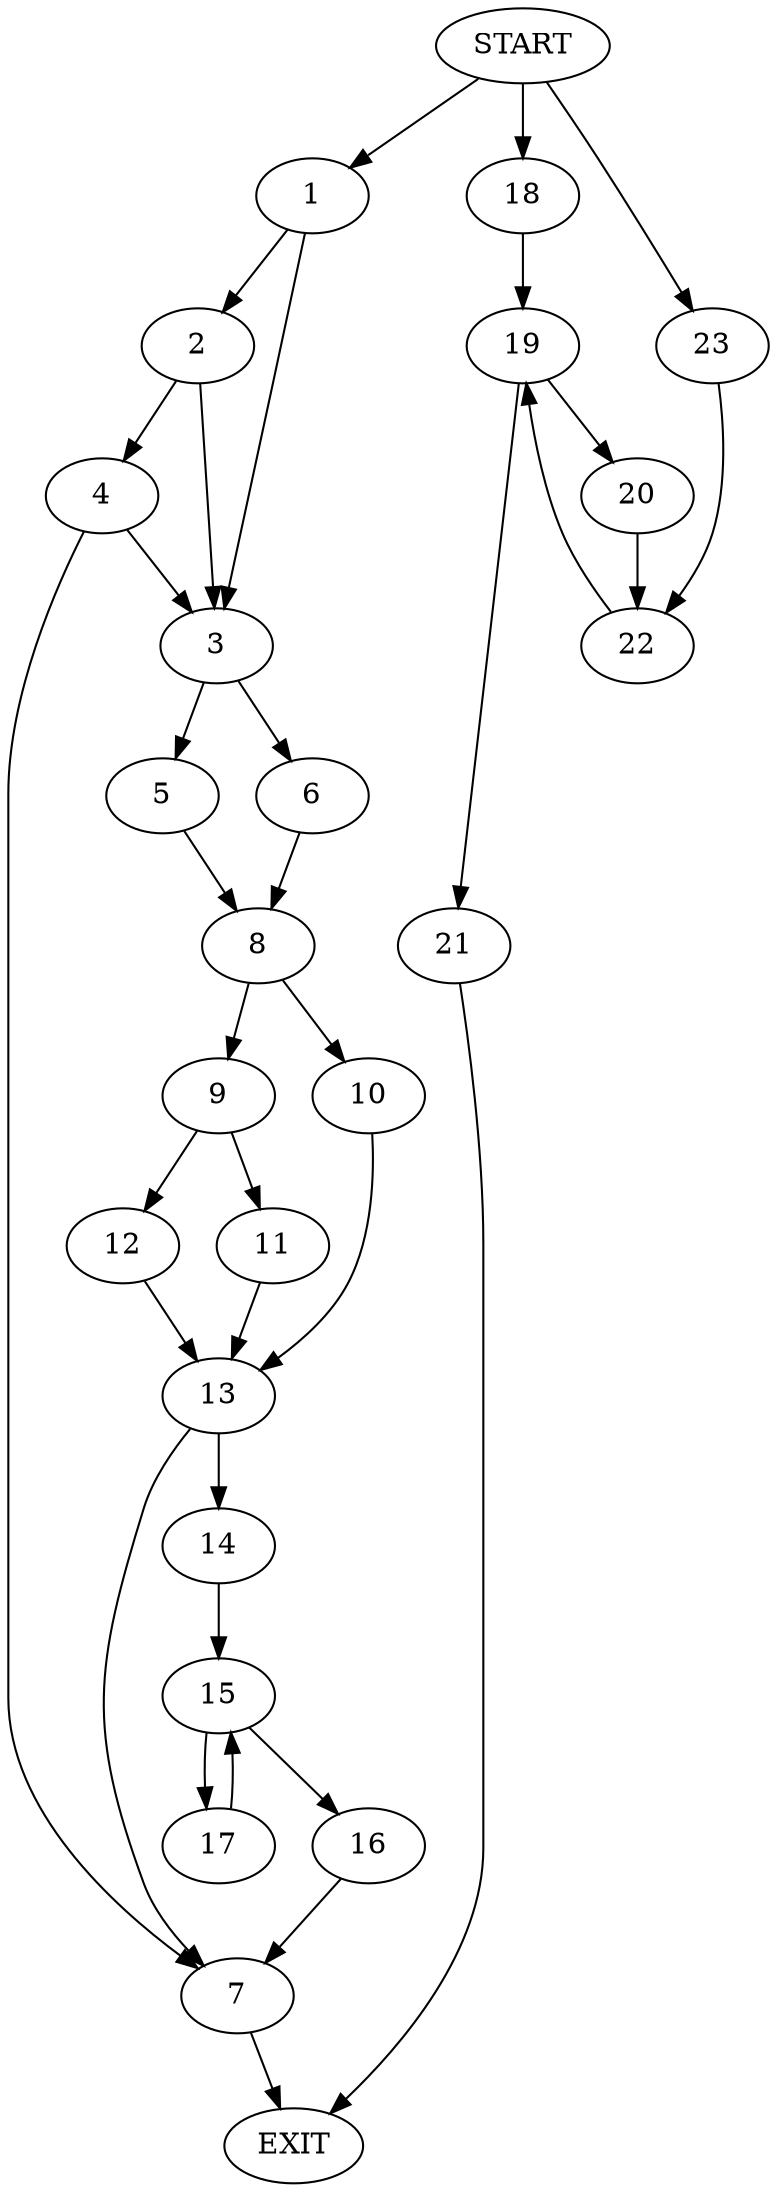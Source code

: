 digraph {
0 [label="START"]
24 [label="EXIT"]
0 -> 1
1 -> 2
1 -> 3
2 -> 4
2 -> 3
3 -> 5
3 -> 6
4 -> 7
4 -> 3
7 -> 24
6 -> 8
5 -> 8
8 -> 9
8 -> 10
9 -> 11
9 -> 12
10 -> 13
13 -> 14
13 -> 7
11 -> 13
12 -> 13
14 -> 15
15 -> 16
15 -> 17
17 -> 15
16 -> 7
0 -> 18
18 -> 19
19 -> 20
19 -> 21
21 -> 24
20 -> 22
22 -> 19
0 -> 23
23 -> 22
}
